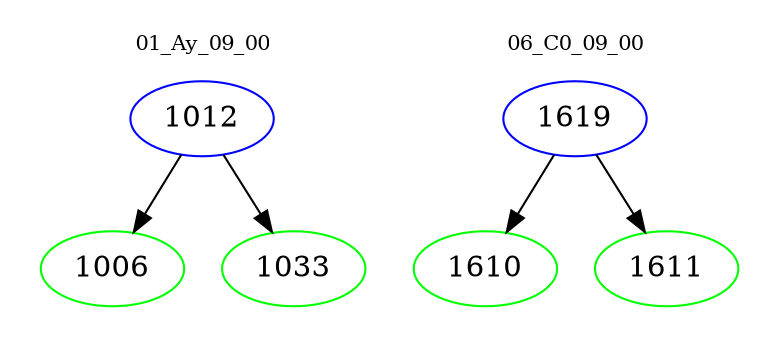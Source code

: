 digraph{
subgraph cluster_0 {
color = white
label = "01_Ay_09_00";
fontsize=10;
T0_1012 [label="1012", color="blue"]
T0_1012 -> T0_1006 [color="black"]
T0_1006 [label="1006", color="green"]
T0_1012 -> T0_1033 [color="black"]
T0_1033 [label="1033", color="green"]
}
subgraph cluster_1 {
color = white
label = "06_C0_09_00";
fontsize=10;
T1_1619 [label="1619", color="blue"]
T1_1619 -> T1_1610 [color="black"]
T1_1610 [label="1610", color="green"]
T1_1619 -> T1_1611 [color="black"]
T1_1611 [label="1611", color="green"]
}
}

